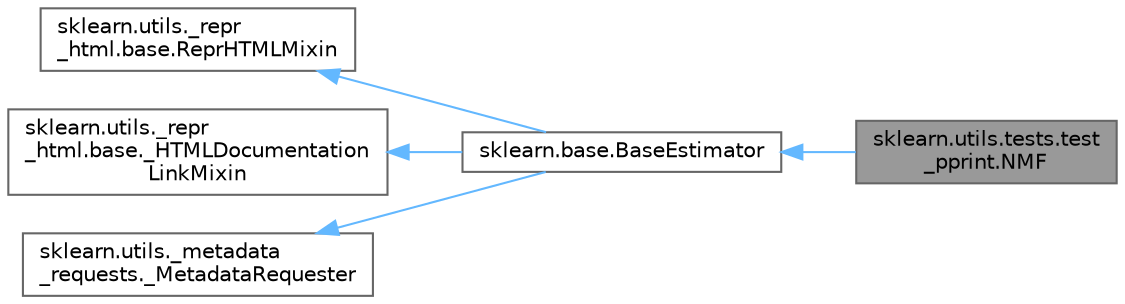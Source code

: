 digraph "sklearn.utils.tests.test_pprint.NMF"
{
 // LATEX_PDF_SIZE
  bgcolor="transparent";
  edge [fontname=Helvetica,fontsize=10,labelfontname=Helvetica,labelfontsize=10];
  node [fontname=Helvetica,fontsize=10,shape=box,height=0.2,width=0.4];
  rankdir="LR";
  Node1 [id="Node000001",label="sklearn.utils.tests.test\l_pprint.NMF",height=0.2,width=0.4,color="gray40", fillcolor="grey60", style="filled", fontcolor="black",tooltip=" "];
  Node2 -> Node1 [id="edge5_Node000001_Node000002",dir="back",color="steelblue1",style="solid",tooltip=" "];
  Node2 [id="Node000002",label="sklearn.base.BaseEstimator",height=0.2,width=0.4,color="gray40", fillcolor="white", style="filled",URL="$d3/d20/classsklearn_1_1base_1_1BaseEstimator.html",tooltip=" "];
  Node3 -> Node2 [id="edge6_Node000002_Node000003",dir="back",color="steelblue1",style="solid",tooltip=" "];
  Node3 [id="Node000003",label="sklearn.utils._repr\l_html.base.ReprHTMLMixin",height=0.2,width=0.4,color="gray40", fillcolor="white", style="filled",URL="$d3/d50/classsklearn_1_1utils_1_1__repr__html_1_1base_1_1ReprHTMLMixin.html",tooltip=" "];
  Node4 -> Node2 [id="edge7_Node000002_Node000004",dir="back",color="steelblue1",style="solid",tooltip=" "];
  Node4 [id="Node000004",label="sklearn.utils._repr\l_html.base._HTMLDocumentation\lLinkMixin",height=0.2,width=0.4,color="gray40", fillcolor="white", style="filled",URL="$d5/d05/classsklearn_1_1utils_1_1__repr__html_1_1base_1_1__HTMLDocumentationLinkMixin.html",tooltip=" "];
  Node5 -> Node2 [id="edge8_Node000002_Node000005",dir="back",color="steelblue1",style="solid",tooltip=" "];
  Node5 [id="Node000005",label="sklearn.utils._metadata\l_requests._MetadataRequester",height=0.2,width=0.4,color="gray40", fillcolor="white", style="filled",URL="$d6/dfa/classsklearn_1_1utils_1_1__metadata__requests_1_1__MetadataRequester.html",tooltip=" "];
}
